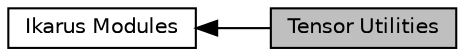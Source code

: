 digraph "Tensor Utilities"
{
  edge [fontname="Helvetica",fontsize="10",labelfontname="Helvetica",labelfontsize="10"];
  node [fontname="Helvetica",fontsize="10",shape=box];
  rankdir=LR;
  Node2 [label="Ikarus Modules",height=0.2,width=0.4,color="black", fillcolor="white", style="filled",URL="$a00344.html",tooltip="All Ikarus modules."];
  Node1 [label="Tensor Utilities",height=0.2,width=0.4,color="black", fillcolor="grey75", style="filled", fontcolor="black",tooltip="Collection of several utilities for dealing with Eigen tensors."];
  Node2->Node1 [shape=plaintext, dir="back", style="solid"];
}
